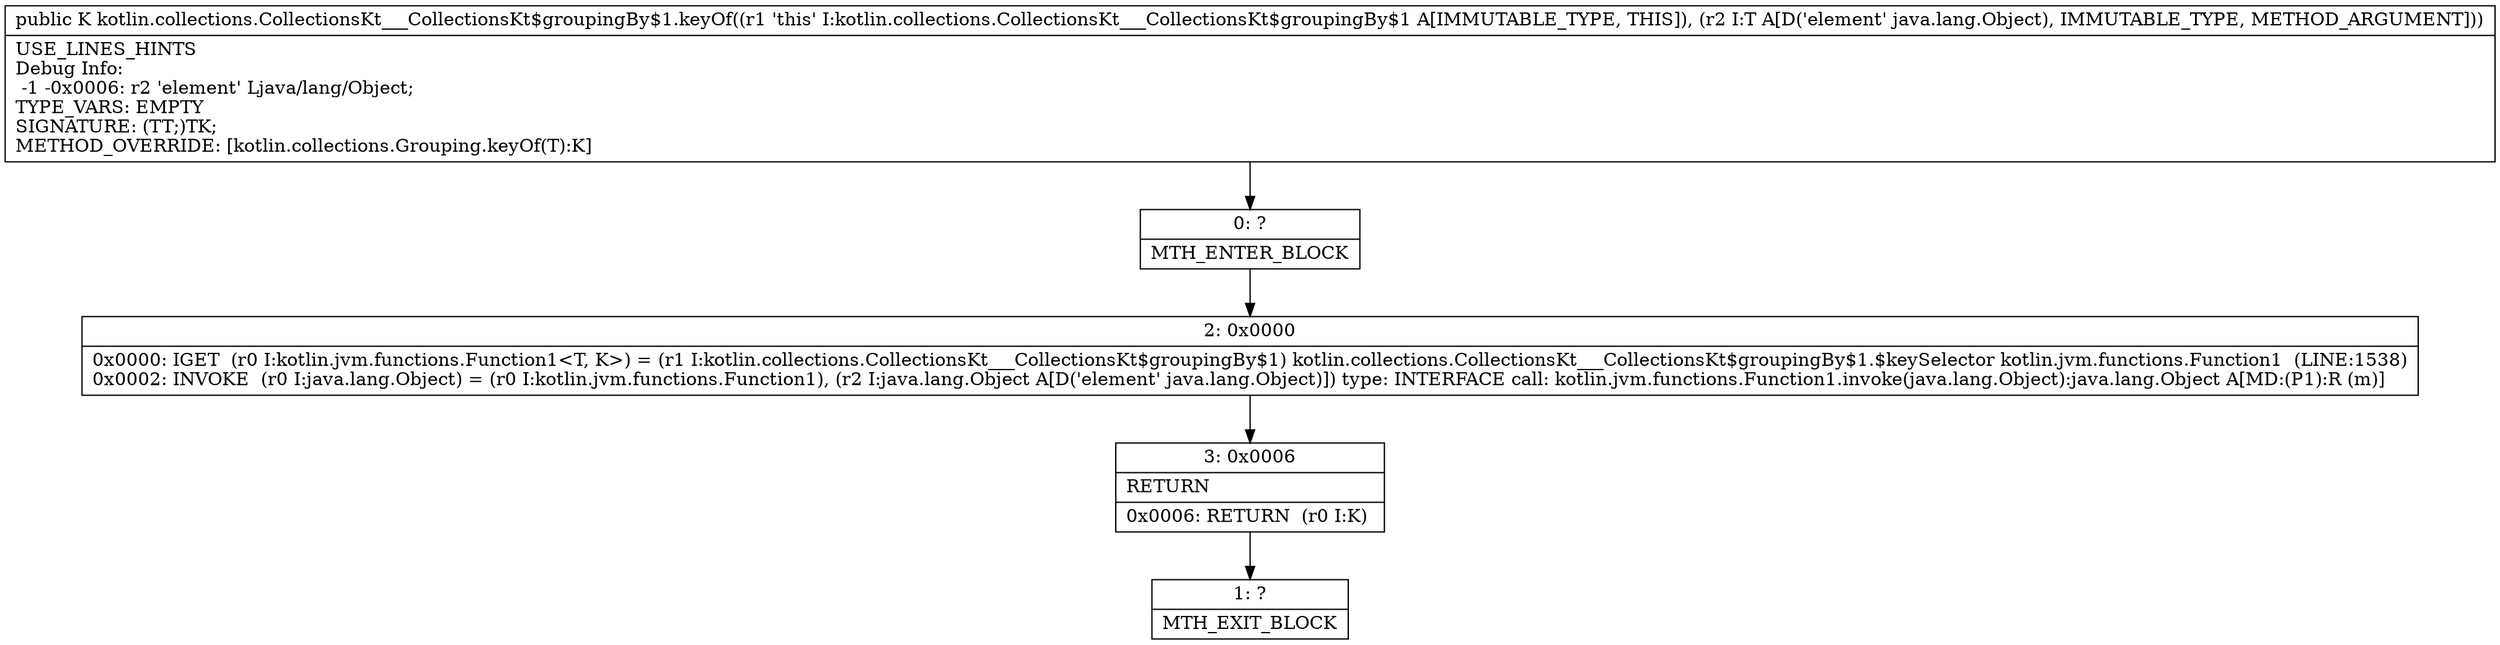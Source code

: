 digraph "CFG forkotlin.collections.CollectionsKt___CollectionsKt$groupingBy$1.keyOf(Ljava\/lang\/Object;)Ljava\/lang\/Object;" {
Node_0 [shape=record,label="{0\:\ ?|MTH_ENTER_BLOCK\l}"];
Node_2 [shape=record,label="{2\:\ 0x0000|0x0000: IGET  (r0 I:kotlin.jvm.functions.Function1\<T, K\>) = (r1 I:kotlin.collections.CollectionsKt___CollectionsKt$groupingBy$1) kotlin.collections.CollectionsKt___CollectionsKt$groupingBy$1.$keySelector kotlin.jvm.functions.Function1  (LINE:1538)\l0x0002: INVOKE  (r0 I:java.lang.Object) = (r0 I:kotlin.jvm.functions.Function1), (r2 I:java.lang.Object A[D('element' java.lang.Object)]) type: INTERFACE call: kotlin.jvm.functions.Function1.invoke(java.lang.Object):java.lang.Object A[MD:(P1):R (m)]\l}"];
Node_3 [shape=record,label="{3\:\ 0x0006|RETURN\l|0x0006: RETURN  (r0 I:K) \l}"];
Node_1 [shape=record,label="{1\:\ ?|MTH_EXIT_BLOCK\l}"];
MethodNode[shape=record,label="{public K kotlin.collections.CollectionsKt___CollectionsKt$groupingBy$1.keyOf((r1 'this' I:kotlin.collections.CollectionsKt___CollectionsKt$groupingBy$1 A[IMMUTABLE_TYPE, THIS]), (r2 I:T A[D('element' java.lang.Object), IMMUTABLE_TYPE, METHOD_ARGUMENT]))  | USE_LINES_HINTS\lDebug Info:\l  \-1 \-0x0006: r2 'element' Ljava\/lang\/Object;\lTYPE_VARS: EMPTY\lSIGNATURE: (TT;)TK;\lMETHOD_OVERRIDE: [kotlin.collections.Grouping.keyOf(T):K]\l}"];
MethodNode -> Node_0;Node_0 -> Node_2;
Node_2 -> Node_3;
Node_3 -> Node_1;
}

